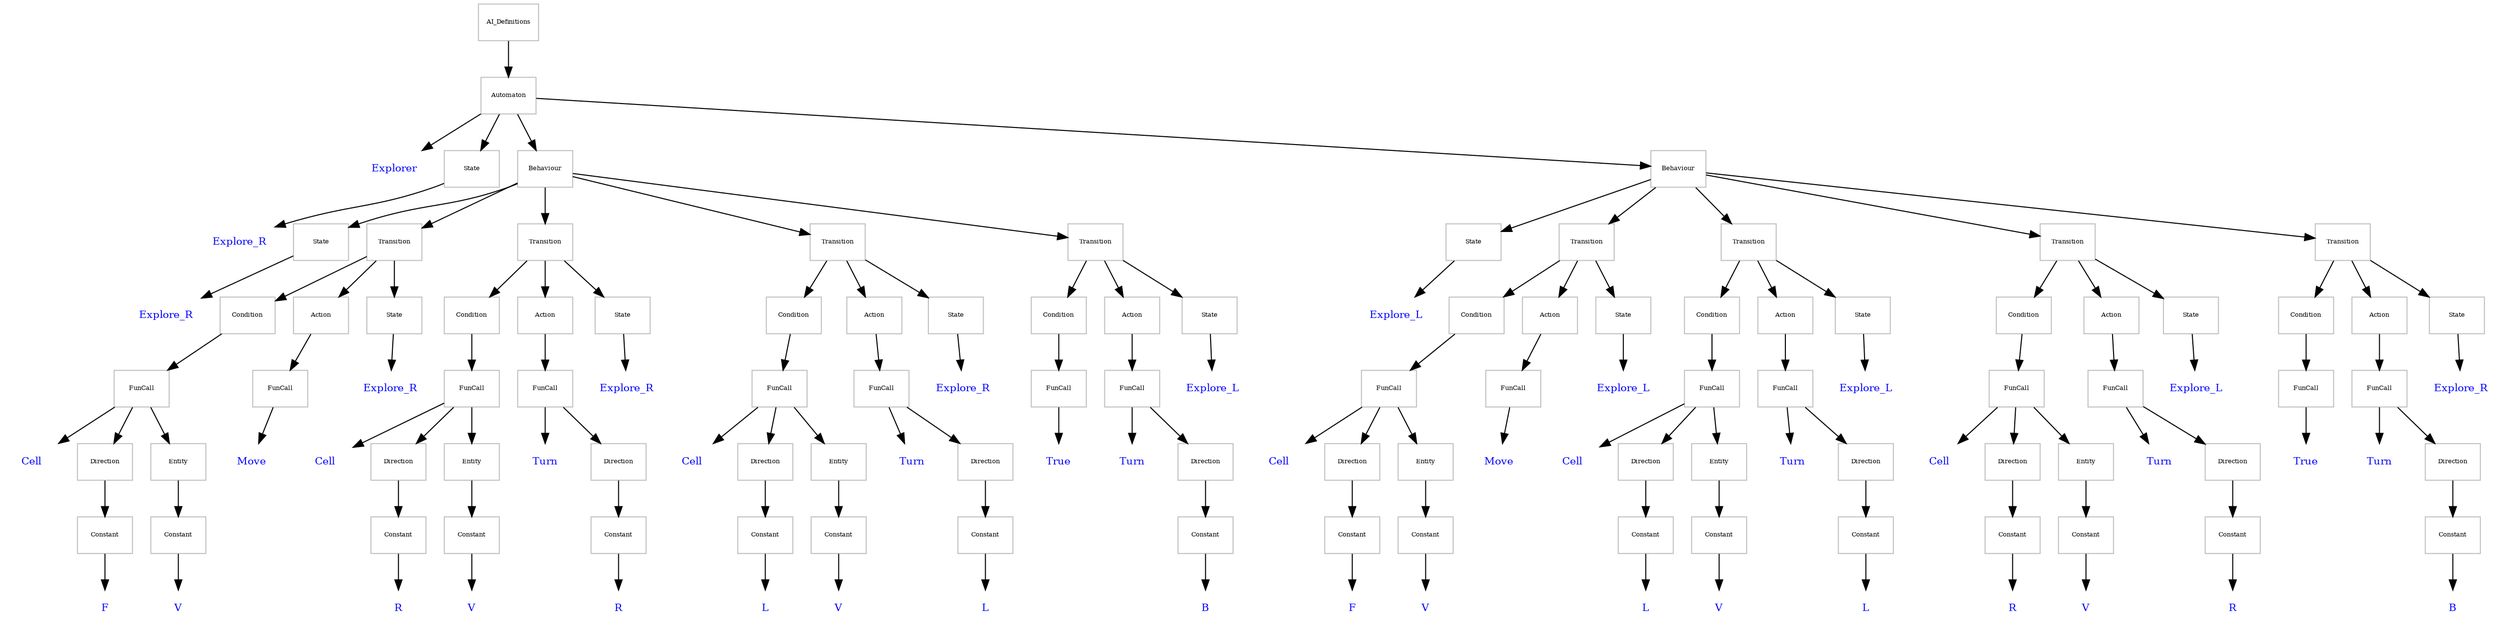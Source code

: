 digraph AST{
node[shape=box, fontsize=6, color=gray];

"146" [label="AI_Definitions", ];
"146" -> "144";
"144" [label="Automaton", ];
"-144" [label="Explorer", shape=none, fontsize=10, fontcolor=blue];
"144" -> "-144";
"144" -> "142";
"142" [label="State", ];
"-142" [label="Explore_R", shape=none, fontsize=10, fontcolor=blue];
"142" -> "-142";
"144" -> "75";
"75" [label="Behaviour", ];
"75" -> "10";
"10" [label="State", ];
"-10" [label="Explore_R", shape=none, fontsize=10, fontcolor=blue];
"10" -> "-10";
"75" -> "26";
"26" [label="Transition", ];
"26" -> "20";
"20" [label="Condition", ];
"20" -> "18";
"18" [label="FunCall", ];
"-18" [label="Cell", shape=none, fontsize=10, fontcolor=blue];
"18" -> "-18";
"18" -> "14";
"14" [label="Direction", ];
"14" -> "12";
"12" [label="Constant", ];
"-12" [label="F", shape=none, fontsize=10, fontcolor=blue];
"12" -> "-12";
"18" -> "17";
"17" [label="Entity", ];
"17" -> "15";
"15" [label="Constant", ];
"-15" [label="V", shape=none, fontsize=10, fontcolor=blue];
"15" -> "-15";
"26" -> "23";
"23" [label="Action", ];
"23" -> "21";
"21" [label="FunCall", ];
"-21" [label="Move", shape=none, fontsize=10, fontcolor=blue];
"21" -> "-21";
"26" -> "24";
"24" [label="State", ];
"-24" [label="Explore_R", shape=none, fontsize=10, fontcolor=blue];
"24" -> "-24";
"75" -> "44";
"44" [label="Transition", ];
"44" -> "35";
"35" [label="Condition", ];
"35" -> "33";
"33" [label="FunCall", ];
"-33" [label="Cell", shape=none, fontsize=10, fontcolor=blue];
"33" -> "-33";
"33" -> "29";
"29" [label="Direction", ];
"29" -> "27";
"27" [label="Constant", ];
"-27" [label="R", shape=none, fontsize=10, fontcolor=blue];
"27" -> "-27";
"33" -> "32";
"32" [label="Entity", ];
"32" -> "30";
"30" [label="Constant", ];
"-30" [label="V", shape=none, fontsize=10, fontcolor=blue];
"30" -> "-30";
"44" -> "41";
"41" [label="Action", ];
"41" -> "39";
"39" [label="FunCall", ];
"-39" [label="Turn", shape=none, fontsize=10, fontcolor=blue];
"39" -> "-39";
"39" -> "38";
"38" [label="Direction", ];
"38" -> "36";
"36" [label="Constant", ];
"-36" [label="R", shape=none, fontsize=10, fontcolor=blue];
"36" -> "-36";
"44" -> "42";
"42" [label="State", ];
"-42" [label="Explore_R", shape=none, fontsize=10, fontcolor=blue];
"42" -> "-42";
"75" -> "62";
"62" [label="Transition", ];
"62" -> "53";
"53" [label="Condition", ];
"53" -> "51";
"51" [label="FunCall", ];
"-51" [label="Cell", shape=none, fontsize=10, fontcolor=blue];
"51" -> "-51";
"51" -> "47";
"47" [label="Direction", ];
"47" -> "45";
"45" [label="Constant", ];
"-45" [label="L", shape=none, fontsize=10, fontcolor=blue];
"45" -> "-45";
"51" -> "50";
"50" [label="Entity", ];
"50" -> "48";
"48" [label="Constant", ];
"-48" [label="V", shape=none, fontsize=10, fontcolor=blue];
"48" -> "-48";
"62" -> "59";
"59" [label="Action", ];
"59" -> "57";
"57" [label="FunCall", ];
"-57" [label="Turn", shape=none, fontsize=10, fontcolor=blue];
"57" -> "-57";
"57" -> "56";
"56" [label="Direction", ];
"56" -> "54";
"54" [label="Constant", ];
"-54" [label="L", shape=none, fontsize=10, fontcolor=blue];
"54" -> "-54";
"62" -> "60";
"60" [label="State", ];
"-60" [label="Explore_R", shape=none, fontsize=10, fontcolor=blue];
"60" -> "-60";
"75" -> "74";
"74" [label="Transition", ];
"74" -> "65";
"65" [label="Condition", ];
"65" -> "63";
"63" [label="FunCall", ];
"-63" [label="True", shape=none, fontsize=10, fontcolor=blue];
"63" -> "-63";
"74" -> "71";
"71" [label="Action", ];
"71" -> "69";
"69" [label="FunCall", ];
"-69" [label="Turn", shape=none, fontsize=10, fontcolor=blue];
"69" -> "-69";
"69" -> "68";
"68" [label="Direction", ];
"68" -> "66";
"66" [label="Constant", ];
"-66" [label="B", shape=none, fontsize=10, fontcolor=blue];
"66" -> "-66";
"74" -> "72";
"72" [label="State", ];
"-72" [label="Explore_L", shape=none, fontsize=10, fontcolor=blue];
"72" -> "-72";
"144" -> "141";
"141" [label="Behaviour", ];
"141" -> "76";
"76" [label="State", ];
"-76" [label="Explore_L", shape=none, fontsize=10, fontcolor=blue];
"76" -> "-76";
"141" -> "92";
"92" [label="Transition", ];
"92" -> "86";
"86" [label="Condition", ];
"86" -> "84";
"84" [label="FunCall", ];
"-84" [label="Cell", shape=none, fontsize=10, fontcolor=blue];
"84" -> "-84";
"84" -> "80";
"80" [label="Direction", ];
"80" -> "78";
"78" [label="Constant", ];
"-78" [label="F", shape=none, fontsize=10, fontcolor=blue];
"78" -> "-78";
"84" -> "83";
"83" [label="Entity", ];
"83" -> "81";
"81" [label="Constant", ];
"-81" [label="V", shape=none, fontsize=10, fontcolor=blue];
"81" -> "-81";
"92" -> "89";
"89" [label="Action", ];
"89" -> "87";
"87" [label="FunCall", ];
"-87" [label="Move", shape=none, fontsize=10, fontcolor=blue];
"87" -> "-87";
"92" -> "90";
"90" [label="State", ];
"-90" [label="Explore_L", shape=none, fontsize=10, fontcolor=blue];
"90" -> "-90";
"141" -> "110";
"110" [label="Transition", ];
"110" -> "101";
"101" [label="Condition", ];
"101" -> "99";
"99" [label="FunCall", ];
"-99" [label="Cell", shape=none, fontsize=10, fontcolor=blue];
"99" -> "-99";
"99" -> "95";
"95" [label="Direction", ];
"95" -> "93";
"93" [label="Constant", ];
"-93" [label="L", shape=none, fontsize=10, fontcolor=blue];
"93" -> "-93";
"99" -> "98";
"98" [label="Entity", ];
"98" -> "96";
"96" [label="Constant", ];
"-96" [label="V", shape=none, fontsize=10, fontcolor=blue];
"96" -> "-96";
"110" -> "107";
"107" [label="Action", ];
"107" -> "105";
"105" [label="FunCall", ];
"-105" [label="Turn", shape=none, fontsize=10, fontcolor=blue];
"105" -> "-105";
"105" -> "104";
"104" [label="Direction", ];
"104" -> "102";
"102" [label="Constant", ];
"-102" [label="L", shape=none, fontsize=10, fontcolor=blue];
"102" -> "-102";
"110" -> "108";
"108" [label="State", ];
"-108" [label="Explore_L", shape=none, fontsize=10, fontcolor=blue];
"108" -> "-108";
"141" -> "128";
"128" [label="Transition", ];
"128" -> "119";
"119" [label="Condition", ];
"119" -> "117";
"117" [label="FunCall", ];
"-117" [label="Cell", shape=none, fontsize=10, fontcolor=blue];
"117" -> "-117";
"117" -> "113";
"113" [label="Direction", ];
"113" -> "111";
"111" [label="Constant", ];
"-111" [label="R", shape=none, fontsize=10, fontcolor=blue];
"111" -> "-111";
"117" -> "116";
"116" [label="Entity", ];
"116" -> "114";
"114" [label="Constant", ];
"-114" [label="V", shape=none, fontsize=10, fontcolor=blue];
"114" -> "-114";
"128" -> "125";
"125" [label="Action", ];
"125" -> "123";
"123" [label="FunCall", ];
"-123" [label="Turn", shape=none, fontsize=10, fontcolor=blue];
"123" -> "-123";
"123" -> "122";
"122" [label="Direction", ];
"122" -> "120";
"120" [label="Constant", ];
"-120" [label="R", shape=none, fontsize=10, fontcolor=blue];
"120" -> "-120";
"128" -> "126";
"126" [label="State", ];
"-126" [label="Explore_L", shape=none, fontsize=10, fontcolor=blue];
"126" -> "-126";
"141" -> "140";
"140" [label="Transition", ];
"140" -> "131";
"131" [label="Condition", ];
"131" -> "129";
"129" [label="FunCall", ];
"-129" [label="True", shape=none, fontsize=10, fontcolor=blue];
"129" -> "-129";
"140" -> "137";
"137" [label="Action", ];
"137" -> "135";
"135" [label="FunCall", ];
"-135" [label="Turn", shape=none, fontsize=10, fontcolor=blue];
"135" -> "-135";
"135" -> "134";
"134" [label="Direction", ];
"134" -> "132";
"132" [label="Constant", ];
"-132" [label="B", shape=none, fontsize=10, fontcolor=blue];
"132" -> "-132";
"140" -> "138";
"138" [label="State", ];
"-138" [label="Explore_R", shape=none, fontsize=10, fontcolor=blue];
"138" -> "-138";
}

